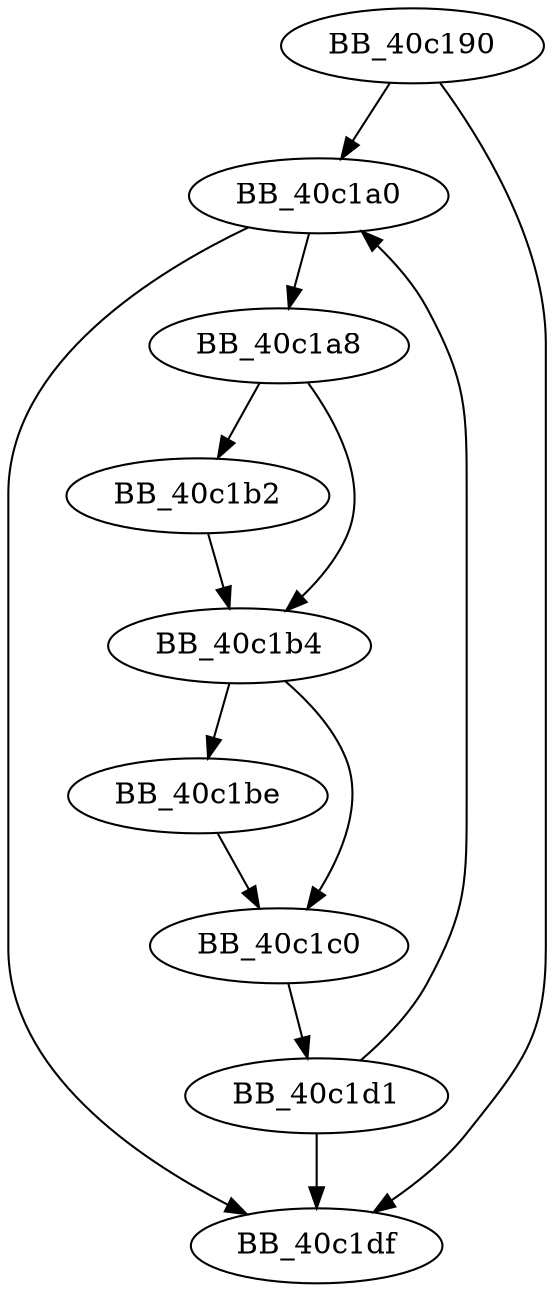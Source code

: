 DiGraph sub_40C190{
BB_40c190->BB_40c1a0
BB_40c190->BB_40c1df
BB_40c1a0->BB_40c1a8
BB_40c1a0->BB_40c1df
BB_40c1a8->BB_40c1b2
BB_40c1a8->BB_40c1b4
BB_40c1b2->BB_40c1b4
BB_40c1b4->BB_40c1be
BB_40c1b4->BB_40c1c0
BB_40c1be->BB_40c1c0
BB_40c1c0->BB_40c1d1
BB_40c1d1->BB_40c1a0
BB_40c1d1->BB_40c1df
}
